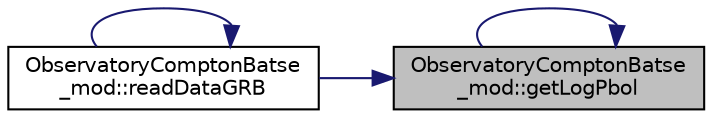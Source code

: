 digraph "ObservatoryComptonBatse_mod::getLogPbol"
{
 // LATEX_PDF_SIZE
  edge [fontname="Helvetica",fontsize="10",labelfontname="Helvetica",labelfontsize="10"];
  node [fontname="Helvetica",fontsize="10",shape=record];
  rankdir="RL";
  Node1 [label="ObservatoryComptonBatse\l_mod::getLogPbol",height=0.2,width=0.4,color="black", fillcolor="grey75", style="filled", fontcolor="black",tooltip=" "];
  Node1 -> Node1 [dir="back",color="midnightblue",fontsize="10",style="solid",fontname="Helvetica"];
  Node1 -> Node2 [dir="back",color="midnightblue",fontsize="10",style="solid",fontname="Helvetica"];
  Node2 [label="ObservatoryComptonBatse\l_mod::readDataGRB",height=0.2,width=0.4,color="black", fillcolor="white", style="filled",URL="$namespaceObservatoryComptonBatse__mod.html#aee3052d08efad157830aed656b7b9667",tooltip="Return all log of data in natural (Neper) base."];
  Node2 -> Node2 [dir="back",color="midnightblue",fontsize="10",style="solid",fontname="Helvetica"];
}
